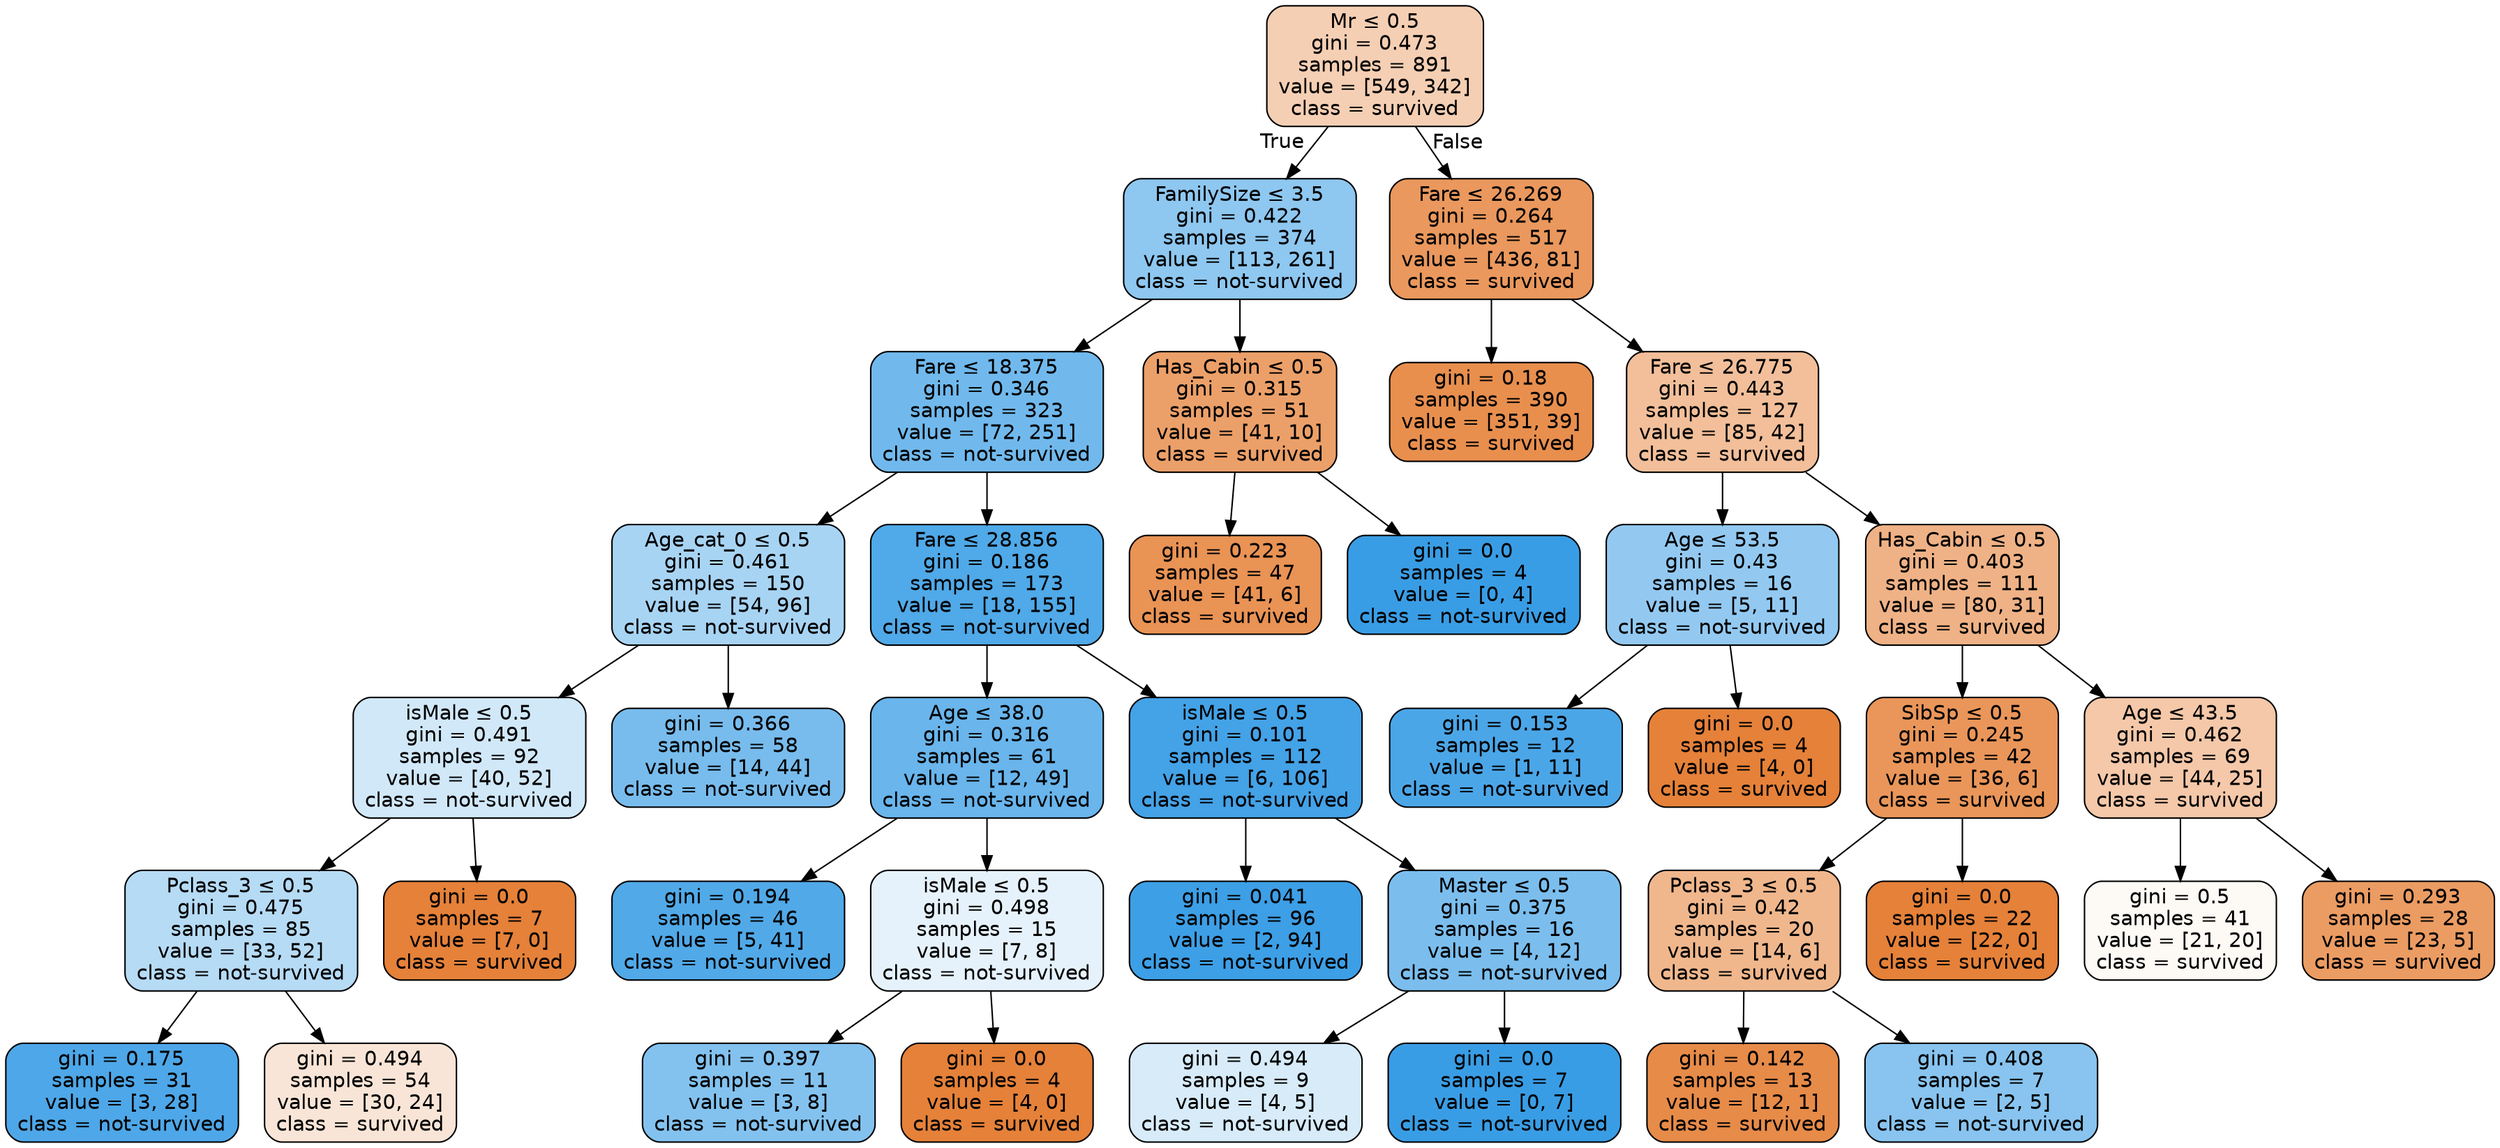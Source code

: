 digraph Tree {
node [shape=box, style="filled, rounded", color="black", fontname=helvetica] ;
edge [fontname=helvetica] ;
0 [label=<Mr &le; 0.5<br/>gini = 0.473<br/>samples = 891<br/>value = [549, 342]<br/>class = survived>, fillcolor="#e5813960"] ;
1 [label=<FamilySize &le; 3.5<br/>gini = 0.422<br/>samples = 374<br/>value = [113, 261]<br/>class = not-survived>, fillcolor="#399de591"] ;
0 -> 1 [labeldistance=2.5, labelangle=45, headlabel="True"] ;
3 [label=<Fare &le; 18.375<br/>gini = 0.346<br/>samples = 323<br/>value = [72, 251]<br/>class = not-survived>, fillcolor="#399de5b6"] ;
1 -> 3 ;
5 [label=<Age_cat_0 &le; 0.5<br/>gini = 0.461<br/>samples = 150<br/>value = [54, 96]<br/>class = not-survived>, fillcolor="#399de570"] ;
3 -> 5 ;
15 [label=<isMale &le; 0.5<br/>gini = 0.491<br/>samples = 92<br/>value = [40, 52]<br/>class = not-survived>, fillcolor="#399de53b"] ;
5 -> 15 ;
17 [label=<Pclass_3 &le; 0.5<br/>gini = 0.475<br/>samples = 85<br/>value = [33, 52]<br/>class = not-survived>, fillcolor="#399de55d"] ;
15 -> 17 ;
19 [label=<gini = 0.175<br/>samples = 31<br/>value = [3, 28]<br/>class = not-survived>, fillcolor="#399de5e4"] ;
17 -> 19 ;
20 [label=<gini = 0.494<br/>samples = 54<br/>value = [30, 24]<br/>class = survived>, fillcolor="#e5813933"] ;
17 -> 20 ;
18 [label=<gini = 0.0<br/>samples = 7<br/>value = [7, 0]<br/>class = survived>, fillcolor="#e58139ff"] ;
15 -> 18 ;
16 [label=<gini = 0.366<br/>samples = 58<br/>value = [14, 44]<br/>class = not-survived>, fillcolor="#399de5ae"] ;
5 -> 16 ;
6 [label=<Fare &le; 28.856<br/>gini = 0.186<br/>samples = 173<br/>value = [18, 155]<br/>class = not-survived>, fillcolor="#399de5e1"] ;
3 -> 6 ;
29 [label=<Age &le; 38.0<br/>gini = 0.316<br/>samples = 61<br/>value = [12, 49]<br/>class = not-survived>, fillcolor="#399de5c1"] ;
6 -> 29 ;
31 [label=<gini = 0.194<br/>samples = 46<br/>value = [5, 41]<br/>class = not-survived>, fillcolor="#399de5e0"] ;
29 -> 31 ;
32 [label=<isMale &le; 0.5<br/>gini = 0.498<br/>samples = 15<br/>value = [7, 8]<br/>class = not-survived>, fillcolor="#399de520"] ;
29 -> 32 ;
33 [label=<gini = 0.397<br/>samples = 11<br/>value = [3, 8]<br/>class = not-survived>, fillcolor="#399de59f"] ;
32 -> 33 ;
34 [label=<gini = 0.0<br/>samples = 4<br/>value = [4, 0]<br/>class = survived>, fillcolor="#e58139ff"] ;
32 -> 34 ;
30 [label=<isMale &le; 0.5<br/>gini = 0.101<br/>samples = 112<br/>value = [6, 106]<br/>class = not-survived>, fillcolor="#399de5f1"] ;
6 -> 30 ;
35 [label=<gini = 0.041<br/>samples = 96<br/>value = [2, 94]<br/>class = not-survived>, fillcolor="#399de5fa"] ;
30 -> 35 ;
36 [label=<Master &le; 0.5<br/>gini = 0.375<br/>samples = 16<br/>value = [4, 12]<br/>class = not-survived>, fillcolor="#399de5aa"] ;
30 -> 36 ;
37 [label=<gini = 0.494<br/>samples = 9<br/>value = [4, 5]<br/>class = not-survived>, fillcolor="#399de533"] ;
36 -> 37 ;
38 [label=<gini = 0.0<br/>samples = 7<br/>value = [0, 7]<br/>class = not-survived>, fillcolor="#399de5ff"] ;
36 -> 38 ;
4 [label=<Has_Cabin &le; 0.5<br/>gini = 0.315<br/>samples = 51<br/>value = [41, 10]<br/>class = survived>, fillcolor="#e58139c1"] ;
1 -> 4 ;
9 [label=<gini = 0.223<br/>samples = 47<br/>value = [41, 6]<br/>class = survived>, fillcolor="#e58139da"] ;
4 -> 9 ;
10 [label=<gini = 0.0<br/>samples = 4<br/>value = [0, 4]<br/>class = not-survived>, fillcolor="#399de5ff"] ;
4 -> 10 ;
2 [label=<Fare &le; 26.269<br/>gini = 0.264<br/>samples = 517<br/>value = [436, 81]<br/>class = survived>, fillcolor="#e58139d0"] ;
0 -> 2 [labeldistance=2.5, labelangle=-45, headlabel="False"] ;
7 [label=<gini = 0.18<br/>samples = 390<br/>value = [351, 39]<br/>class = survived>, fillcolor="#e58139e3"] ;
2 -> 7 ;
8 [label=<Fare &le; 26.775<br/>gini = 0.443<br/>samples = 127<br/>value = [85, 42]<br/>class = survived>, fillcolor="#e5813981"] ;
2 -> 8 ;
11 [label=<Age &le; 53.5<br/>gini = 0.43<br/>samples = 16<br/>value = [5, 11]<br/>class = not-survived>, fillcolor="#399de58b"] ;
8 -> 11 ;
13 [label=<gini = 0.153<br/>samples = 12<br/>value = [1, 11]<br/>class = not-survived>, fillcolor="#399de5e8"] ;
11 -> 13 ;
14 [label=<gini = 0.0<br/>samples = 4<br/>value = [4, 0]<br/>class = survived>, fillcolor="#e58139ff"] ;
11 -> 14 ;
12 [label=<Has_Cabin &le; 0.5<br/>gini = 0.403<br/>samples = 111<br/>value = [80, 31]<br/>class = survived>, fillcolor="#e581399c"] ;
8 -> 12 ;
21 [label=<SibSp &le; 0.5<br/>gini = 0.245<br/>samples = 42<br/>value = [36, 6]<br/>class = survived>, fillcolor="#e58139d4"] ;
12 -> 21 ;
25 [label=<Pclass_3 &le; 0.5<br/>gini = 0.42<br/>samples = 20<br/>value = [14, 6]<br/>class = survived>, fillcolor="#e5813992"] ;
21 -> 25 ;
27 [label=<gini = 0.142<br/>samples = 13<br/>value = [12, 1]<br/>class = survived>, fillcolor="#e58139ea"] ;
25 -> 27 ;
28 [label=<gini = 0.408<br/>samples = 7<br/>value = [2, 5]<br/>class = not-survived>, fillcolor="#399de599"] ;
25 -> 28 ;
26 [label=<gini = 0.0<br/>samples = 22<br/>value = [22, 0]<br/>class = survived>, fillcolor="#e58139ff"] ;
21 -> 26 ;
22 [label=<Age &le; 43.5<br/>gini = 0.462<br/>samples = 69<br/>value = [44, 25]<br/>class = survived>, fillcolor="#e581396e"] ;
12 -> 22 ;
23 [label=<gini = 0.5<br/>samples = 41<br/>value = [21, 20]<br/>class = survived>, fillcolor="#e581390c"] ;
22 -> 23 ;
24 [label=<gini = 0.293<br/>samples = 28<br/>value = [23, 5]<br/>class = survived>, fillcolor="#e58139c8"] ;
22 -> 24 ;
}